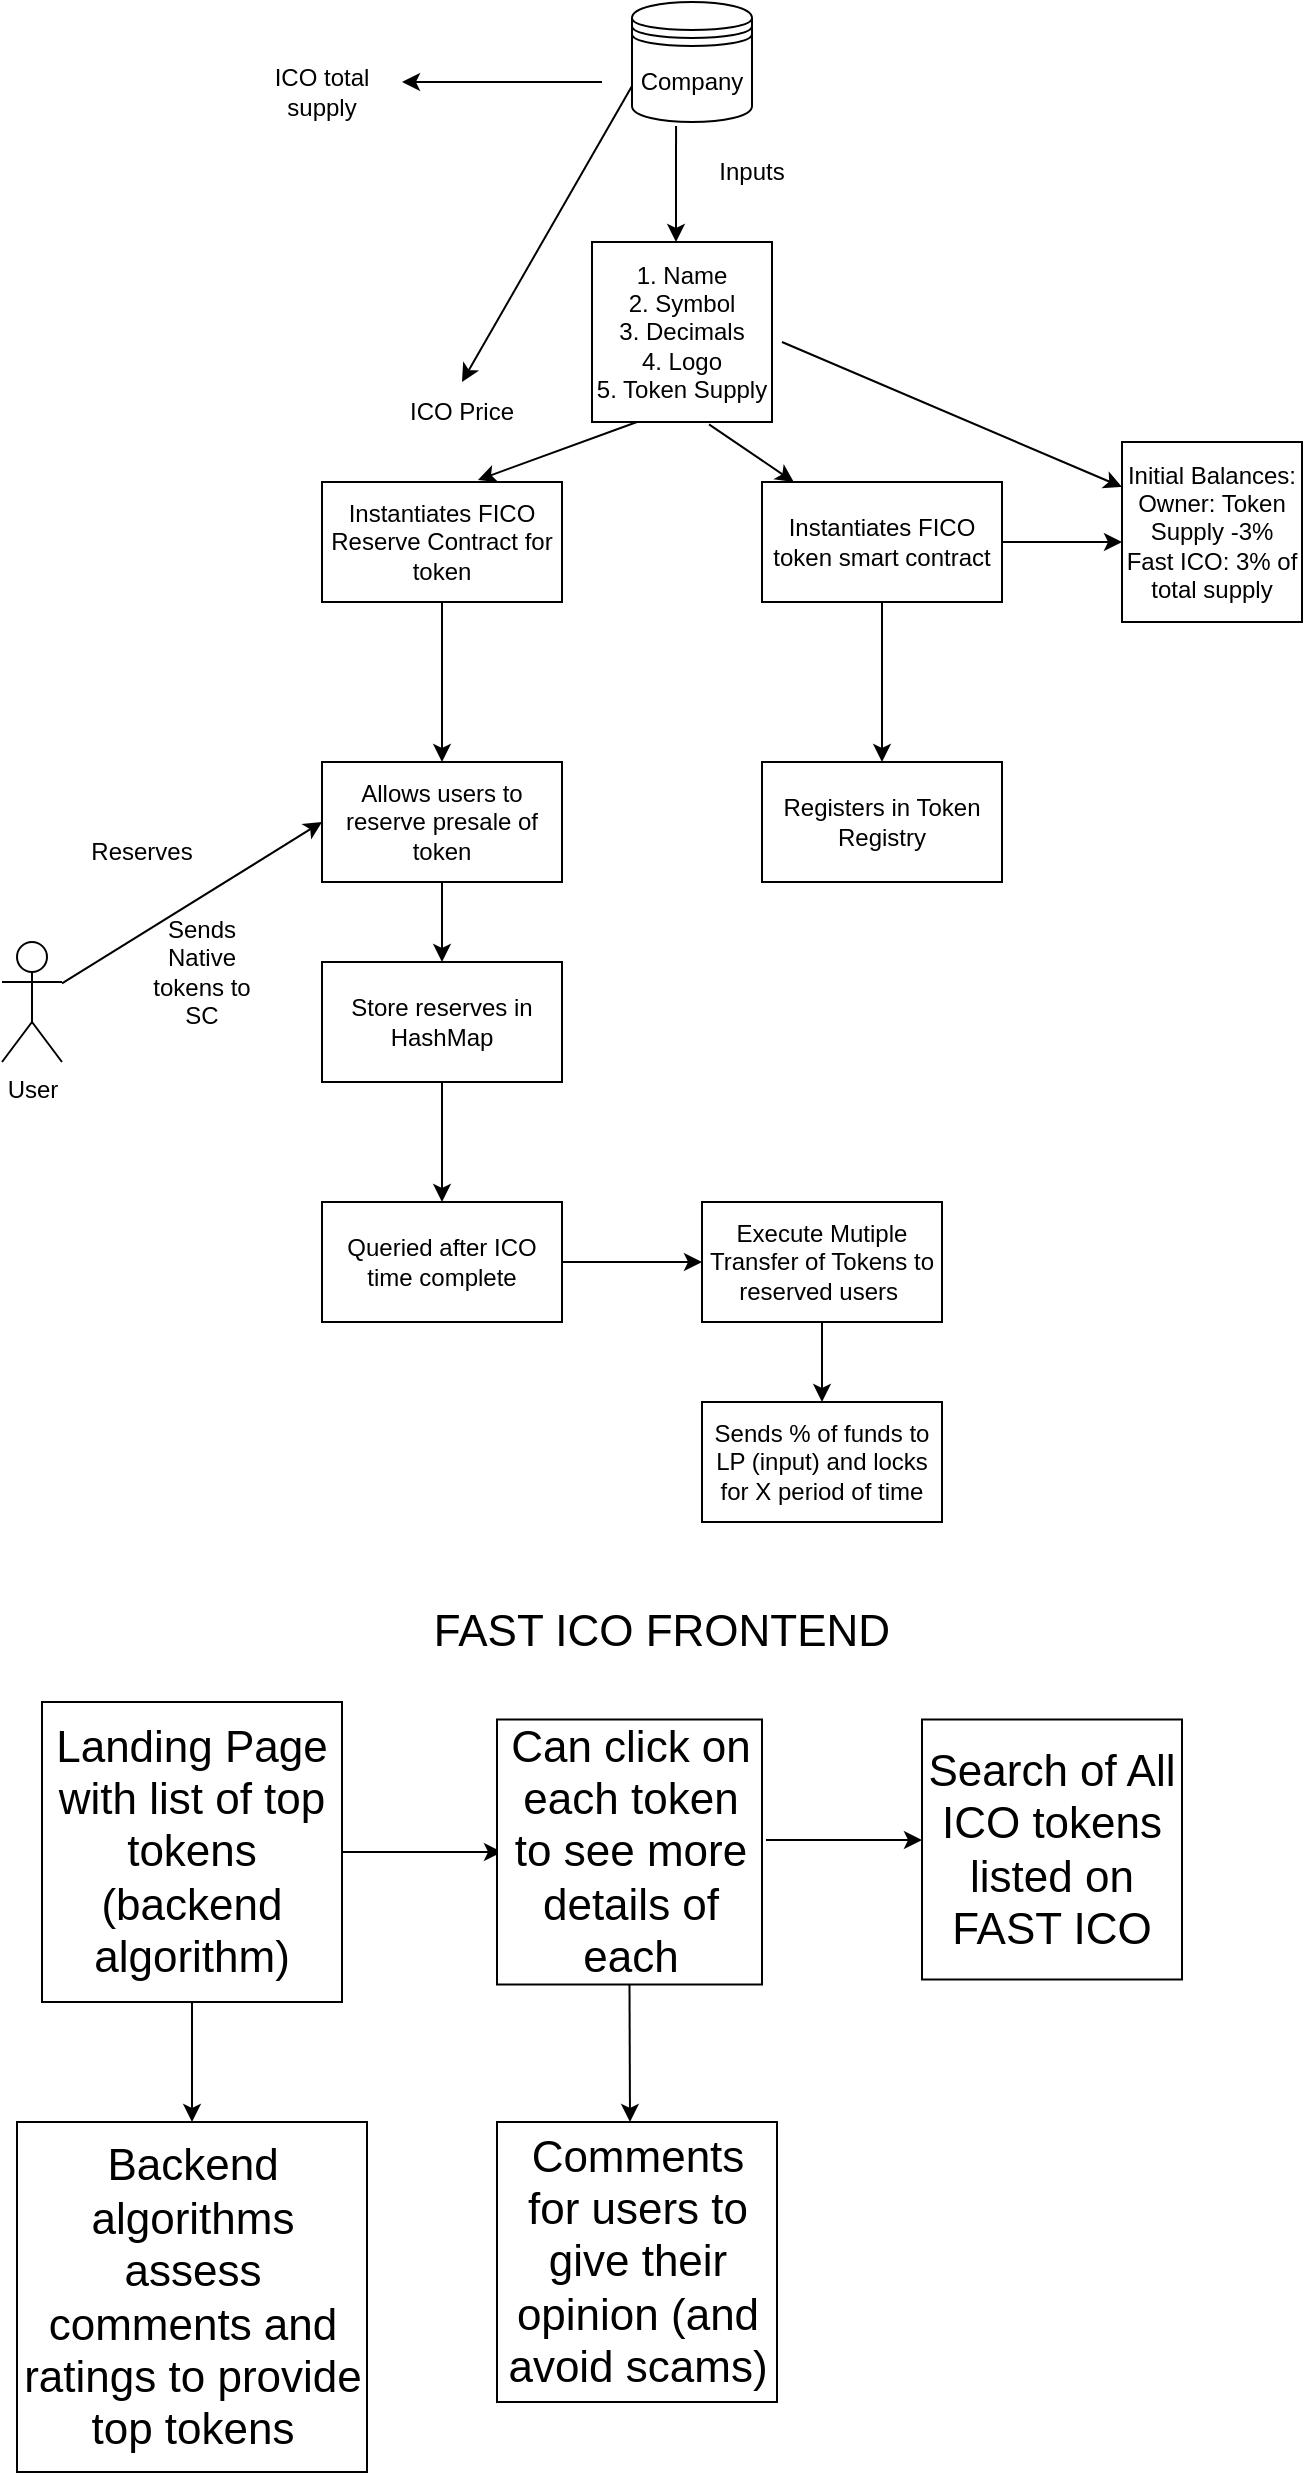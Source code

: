 <mxfile version="16.5.6" type="github">
  <diagram id="BNxvY86upk_4Lp0FqjYM" name="Page-1">
    <mxGraphModel dx="946" dy="614" grid="1" gridSize="10" guides="1" tooltips="1" connect="1" arrows="1" fold="1" page="1" pageScale="1" pageWidth="850" pageHeight="1100" math="0" shadow="0">
      <root>
        <mxCell id="0" />
        <mxCell id="1" parent="0" />
        <mxCell id="Gw_KIUM0eiE-TZq2ubpY-1" value="Company" style="shape=datastore;whiteSpace=wrap;html=1;" vertex="1" parent="1">
          <mxGeometry x="395" y="40" width="60" height="60" as="geometry" />
        </mxCell>
        <mxCell id="Gw_KIUM0eiE-TZq2ubpY-2" value="" style="endArrow=classic;html=1;rounded=0;exitX=0.367;exitY=1.033;exitDx=0;exitDy=0;exitPerimeter=0;" edge="1" parent="1" source="Gw_KIUM0eiE-TZq2ubpY-1">
          <mxGeometry width="50" height="50" relative="1" as="geometry">
            <mxPoint x="440" y="170" as="sourcePoint" />
            <mxPoint x="417" y="160" as="targetPoint" />
          </mxGeometry>
        </mxCell>
        <mxCell id="Gw_KIUM0eiE-TZq2ubpY-3" value="Inputs" style="text;html=1;strokeColor=none;fillColor=none;align=center;verticalAlign=middle;whiteSpace=wrap;rounded=0;" vertex="1" parent="1">
          <mxGeometry x="425" y="110" width="60" height="30" as="geometry" />
        </mxCell>
        <mxCell id="Gw_KIUM0eiE-TZq2ubpY-4" value="1. Name&lt;br&gt;2. Symbol&lt;br&gt;3. Decimals&lt;br&gt;4. Logo&lt;br&gt;5. Token Supply" style="whiteSpace=wrap;html=1;aspect=fixed;" vertex="1" parent="1">
          <mxGeometry x="375" y="160" width="90" height="90" as="geometry" />
        </mxCell>
        <mxCell id="Gw_KIUM0eiE-TZq2ubpY-7" value="" style="endArrow=classic;html=1;rounded=0;exitX=0.65;exitY=1.013;exitDx=0;exitDy=0;exitPerimeter=0;" edge="1" parent="1" source="Gw_KIUM0eiE-TZq2ubpY-4" target="Gw_KIUM0eiE-TZq2ubpY-8">
          <mxGeometry width="50" height="50" relative="1" as="geometry">
            <mxPoint x="430" y="320" as="sourcePoint" />
            <mxPoint x="480" y="280" as="targetPoint" />
          </mxGeometry>
        </mxCell>
        <mxCell id="Gw_KIUM0eiE-TZq2ubpY-8" value="Instantiates FICO token smart contract" style="rounded=0;whiteSpace=wrap;html=1;" vertex="1" parent="1">
          <mxGeometry x="460" y="280" width="120" height="60" as="geometry" />
        </mxCell>
        <mxCell id="Gw_KIUM0eiE-TZq2ubpY-9" value="" style="endArrow=classic;html=1;rounded=0;exitX=0.5;exitY=1;exitDx=0;exitDy=0;" edge="1" parent="1" source="Gw_KIUM0eiE-TZq2ubpY-8">
          <mxGeometry width="50" height="50" relative="1" as="geometry">
            <mxPoint x="500" y="450" as="sourcePoint" />
            <mxPoint x="520" y="420" as="targetPoint" />
          </mxGeometry>
        </mxCell>
        <mxCell id="Gw_KIUM0eiE-TZq2ubpY-10" value="Registers in Token Registry" style="rounded=0;whiteSpace=wrap;html=1;" vertex="1" parent="1">
          <mxGeometry x="460" y="420" width="120" height="60" as="geometry" />
        </mxCell>
        <mxCell id="Gw_KIUM0eiE-TZq2ubpY-11" value="" style="endArrow=classic;html=1;rounded=0;exitX=0.25;exitY=1;exitDx=0;exitDy=0;entryX=0.65;entryY=-0.017;entryDx=0;entryDy=0;entryPerimeter=0;" edge="1" parent="1" source="Gw_KIUM0eiE-TZq2ubpY-4" target="Gw_KIUM0eiE-TZq2ubpY-12">
          <mxGeometry width="50" height="50" relative="1" as="geometry">
            <mxPoint x="330" y="350" as="sourcePoint" />
            <mxPoint x="340" y="290" as="targetPoint" />
          </mxGeometry>
        </mxCell>
        <mxCell id="Gw_KIUM0eiE-TZq2ubpY-12" value="Instantiates FICO Reserve Contract for token" style="rounded=0;whiteSpace=wrap;html=1;" vertex="1" parent="1">
          <mxGeometry x="240" y="280" width="120" height="60" as="geometry" />
        </mxCell>
        <mxCell id="Gw_KIUM0eiE-TZq2ubpY-13" value="" style="endArrow=classic;html=1;rounded=0;exitX=0.5;exitY=1;exitDx=0;exitDy=0;" edge="1" parent="1" source="Gw_KIUM0eiE-TZq2ubpY-12">
          <mxGeometry width="50" height="50" relative="1" as="geometry">
            <mxPoint x="260" y="450" as="sourcePoint" />
            <mxPoint x="300" y="420" as="targetPoint" />
          </mxGeometry>
        </mxCell>
        <mxCell id="Gw_KIUM0eiE-TZq2ubpY-14" value="Allows users to reserve presale of token" style="rounded=0;whiteSpace=wrap;html=1;" vertex="1" parent="1">
          <mxGeometry x="240" y="420" width="120" height="60" as="geometry" />
        </mxCell>
        <mxCell id="Gw_KIUM0eiE-TZq2ubpY-15" value="" style="endArrow=classic;html=1;rounded=0;exitX=1;exitY=0.5;exitDx=0;exitDy=0;" edge="1" parent="1" source="Gw_KIUM0eiE-TZq2ubpY-8">
          <mxGeometry width="50" height="50" relative="1" as="geometry">
            <mxPoint x="630" y="330" as="sourcePoint" />
            <mxPoint x="640" y="310" as="targetPoint" />
          </mxGeometry>
        </mxCell>
        <mxCell id="Gw_KIUM0eiE-TZq2ubpY-16" value="Initial Balances: Owner: Token Supply -3%&lt;br&gt;Fast ICO: 3% of total supply" style="whiteSpace=wrap;html=1;aspect=fixed;" vertex="1" parent="1">
          <mxGeometry x="640" y="260" width="90" height="90" as="geometry" />
        </mxCell>
        <mxCell id="Gw_KIUM0eiE-TZq2ubpY-17" value="" style="endArrow=classic;html=1;rounded=0;entryX=0;entryY=0.25;entryDx=0;entryDy=0;" edge="1" parent="1" target="Gw_KIUM0eiE-TZq2ubpY-16">
          <mxGeometry width="50" height="50" relative="1" as="geometry">
            <mxPoint x="470" y="210" as="sourcePoint" />
            <mxPoint x="505" y="150" as="targetPoint" />
          </mxGeometry>
        </mxCell>
        <mxCell id="Gw_KIUM0eiE-TZq2ubpY-18" value="User" style="shape=umlActor;verticalLabelPosition=bottom;verticalAlign=top;html=1;outlineConnect=0;" vertex="1" parent="1">
          <mxGeometry x="80" y="510" width="30" height="60" as="geometry" />
        </mxCell>
        <mxCell id="Gw_KIUM0eiE-TZq2ubpY-20" value="" style="endArrow=classic;html=1;rounded=0;entryX=0;entryY=0.5;entryDx=0;entryDy=0;" edge="1" parent="1" source="Gw_KIUM0eiE-TZq2ubpY-18" target="Gw_KIUM0eiE-TZq2ubpY-14">
          <mxGeometry width="50" height="50" relative="1" as="geometry">
            <mxPoint x="120" y="570" as="sourcePoint" />
            <mxPoint x="170" y="520" as="targetPoint" />
          </mxGeometry>
        </mxCell>
        <mxCell id="Gw_KIUM0eiE-TZq2ubpY-21" value="Reserves" style="text;html=1;strokeColor=none;fillColor=none;align=center;verticalAlign=middle;whiteSpace=wrap;rounded=0;" vertex="1" parent="1">
          <mxGeometry x="120" y="450" width="60" height="30" as="geometry" />
        </mxCell>
        <mxCell id="Gw_KIUM0eiE-TZq2ubpY-22" value="ICO Price" style="text;html=1;strokeColor=none;fillColor=none;align=center;verticalAlign=middle;whiteSpace=wrap;rounded=0;" vertex="1" parent="1">
          <mxGeometry x="280" y="230" width="60" height="30" as="geometry" />
        </mxCell>
        <mxCell id="Gw_KIUM0eiE-TZq2ubpY-23" value="Sends Native tokens to SC" style="text;html=1;strokeColor=none;fillColor=none;align=center;verticalAlign=middle;whiteSpace=wrap;rounded=0;" vertex="1" parent="1">
          <mxGeometry x="150" y="510" width="60" height="30" as="geometry" />
        </mxCell>
        <mxCell id="Gw_KIUM0eiE-TZq2ubpY-24" value="" style="endArrow=classic;html=1;rounded=0;exitX=0.5;exitY=1;exitDx=0;exitDy=0;" edge="1" parent="1" source="Gw_KIUM0eiE-TZq2ubpY-14">
          <mxGeometry width="50" height="50" relative="1" as="geometry">
            <mxPoint x="310" y="540" as="sourcePoint" />
            <mxPoint x="300" y="520" as="targetPoint" />
          </mxGeometry>
        </mxCell>
        <mxCell id="Gw_KIUM0eiE-TZq2ubpY-25" value="Store reserves in HashMap" style="rounded=0;whiteSpace=wrap;html=1;" vertex="1" parent="1">
          <mxGeometry x="240" y="520" width="120" height="60" as="geometry" />
        </mxCell>
        <mxCell id="Gw_KIUM0eiE-TZq2ubpY-26" value="" style="endArrow=classic;html=1;rounded=0;exitX=0;exitY=0.7;exitDx=0;exitDy=0;entryX=0.5;entryY=0;entryDx=0;entryDy=0;" edge="1" parent="1" source="Gw_KIUM0eiE-TZq2ubpY-1" target="Gw_KIUM0eiE-TZq2ubpY-22">
          <mxGeometry width="50" height="50" relative="1" as="geometry">
            <mxPoint x="300" y="140" as="sourcePoint" />
            <mxPoint x="350" y="90" as="targetPoint" />
          </mxGeometry>
        </mxCell>
        <mxCell id="Gw_KIUM0eiE-TZq2ubpY-28" value="" style="endArrow=classic;html=1;rounded=0;exitX=0.5;exitY=1;exitDx=0;exitDy=0;" edge="1" parent="1" source="Gw_KIUM0eiE-TZq2ubpY-25">
          <mxGeometry width="50" height="50" relative="1" as="geometry">
            <mxPoint x="330" y="650" as="sourcePoint" />
            <mxPoint x="300" y="640" as="targetPoint" />
          </mxGeometry>
        </mxCell>
        <mxCell id="Gw_KIUM0eiE-TZq2ubpY-33" value="Queried after ICO time complete&lt;br&gt;" style="rounded=0;whiteSpace=wrap;html=1;" vertex="1" parent="1">
          <mxGeometry x="240" y="640" width="120" height="60" as="geometry" />
        </mxCell>
        <mxCell id="Gw_KIUM0eiE-TZq2ubpY-34" value="" style="endArrow=classic;html=1;rounded=0;exitX=1;exitY=0.5;exitDx=0;exitDy=0;" edge="1" parent="1" source="Gw_KIUM0eiE-TZq2ubpY-33">
          <mxGeometry width="50" height="50" relative="1" as="geometry">
            <mxPoint x="380" y="690" as="sourcePoint" />
            <mxPoint x="430" y="670" as="targetPoint" />
          </mxGeometry>
        </mxCell>
        <mxCell id="Gw_KIUM0eiE-TZq2ubpY-35" value="Execute Mutiple Transfer of Tokens to reserved users&amp;nbsp;" style="rounded=0;whiteSpace=wrap;html=1;" vertex="1" parent="1">
          <mxGeometry x="430" y="640" width="120" height="60" as="geometry" />
        </mxCell>
        <mxCell id="Gw_KIUM0eiE-TZq2ubpY-36" value="" style="endArrow=classic;html=1;rounded=0;" edge="1" parent="1">
          <mxGeometry width="50" height="50" relative="1" as="geometry">
            <mxPoint x="380" y="80" as="sourcePoint" />
            <mxPoint x="280" y="80" as="targetPoint" />
          </mxGeometry>
        </mxCell>
        <mxCell id="Gw_KIUM0eiE-TZq2ubpY-37" value="ICO total supply" style="text;html=1;strokeColor=none;fillColor=none;align=center;verticalAlign=middle;whiteSpace=wrap;rounded=0;" vertex="1" parent="1">
          <mxGeometry x="210" y="70" width="60" height="30" as="geometry" />
        </mxCell>
        <mxCell id="Gw_KIUM0eiE-TZq2ubpY-39" value="" style="endArrow=classic;html=1;rounded=0;exitX=0.5;exitY=1;exitDx=0;exitDy=0;" edge="1" parent="1" source="Gw_KIUM0eiE-TZq2ubpY-35">
          <mxGeometry width="50" height="50" relative="1" as="geometry">
            <mxPoint x="460" y="770" as="sourcePoint" />
            <mxPoint x="490" y="740" as="targetPoint" />
          </mxGeometry>
        </mxCell>
        <mxCell id="Gw_KIUM0eiE-TZq2ubpY-40" value="Sends % of funds to LP (input) and locks for X period of time" style="rounded=0;whiteSpace=wrap;html=1;" vertex="1" parent="1">
          <mxGeometry x="430" y="740" width="120" height="60" as="geometry" />
        </mxCell>
        <mxCell id="Gw_KIUM0eiE-TZq2ubpY-41" value="&lt;font style=&quot;font-size: 22px&quot;&gt;FAST ICO FRONTEND&lt;/font&gt;" style="text;html=1;strokeColor=none;fillColor=none;align=center;verticalAlign=middle;whiteSpace=wrap;rounded=0;" vertex="1" parent="1">
          <mxGeometry x="270" y="840" width="280" height="30" as="geometry" />
        </mxCell>
        <mxCell id="Gw_KIUM0eiE-TZq2ubpY-42" value="Landing Page with list of top tokens (backend algorithm)" style="whiteSpace=wrap;html=1;aspect=fixed;fontSize=22;" vertex="1" parent="1">
          <mxGeometry x="100" y="890" width="150" height="150" as="geometry" />
        </mxCell>
        <mxCell id="Gw_KIUM0eiE-TZq2ubpY-43" value="" style="endArrow=classic;html=1;rounded=0;fontSize=22;exitX=1;exitY=0.5;exitDx=0;exitDy=0;" edge="1" parent="1" source="Gw_KIUM0eiE-TZq2ubpY-42">
          <mxGeometry width="50" height="50" relative="1" as="geometry">
            <mxPoint x="280" y="990" as="sourcePoint" />
            <mxPoint x="330" y="965" as="targetPoint" />
          </mxGeometry>
        </mxCell>
        <mxCell id="Gw_KIUM0eiE-TZq2ubpY-44" value="Can click on each token to see more details of each" style="whiteSpace=wrap;html=1;aspect=fixed;fontSize=22;" vertex="1" parent="1">
          <mxGeometry x="327.5" y="898.75" width="132.5" height="132.5" as="geometry" />
        </mxCell>
        <mxCell id="Gw_KIUM0eiE-TZq2ubpY-45" value="" style="endArrow=classic;html=1;rounded=0;fontSize=22;exitX=0.5;exitY=1;exitDx=0;exitDy=0;" edge="1" parent="1" source="Gw_KIUM0eiE-TZq2ubpY-44">
          <mxGeometry width="50" height="50" relative="1" as="geometry">
            <mxPoint x="380" y="1100" as="sourcePoint" />
            <mxPoint x="394" y="1100" as="targetPoint" />
          </mxGeometry>
        </mxCell>
        <mxCell id="Gw_KIUM0eiE-TZq2ubpY-46" value="Comments for users to give their opinion (and avoid scams)" style="whiteSpace=wrap;html=1;aspect=fixed;fontSize=22;" vertex="1" parent="1">
          <mxGeometry x="327.5" y="1100" width="140" height="140" as="geometry" />
        </mxCell>
        <mxCell id="Gw_KIUM0eiE-TZq2ubpY-48" value="" style="endArrow=classic;html=1;rounded=0;fontSize=22;exitX=0.5;exitY=1;exitDx=0;exitDy=0;" edge="1" parent="1" source="Gw_KIUM0eiE-TZq2ubpY-42">
          <mxGeometry width="50" height="50" relative="1" as="geometry">
            <mxPoint x="160" y="1120" as="sourcePoint" />
            <mxPoint x="175" y="1100" as="targetPoint" />
          </mxGeometry>
        </mxCell>
        <mxCell id="Gw_KIUM0eiE-TZq2ubpY-49" value="Backend algorithms assess comments and ratings to provide top tokens" style="whiteSpace=wrap;html=1;aspect=fixed;fontSize=22;" vertex="1" parent="1">
          <mxGeometry x="87.5" y="1100" width="175" height="175" as="geometry" />
        </mxCell>
        <mxCell id="Gw_KIUM0eiE-TZq2ubpY-50" value="" style="endArrow=classic;html=1;rounded=0;fontSize=22;exitX=1.015;exitY=0.455;exitDx=0;exitDy=0;exitPerimeter=0;" edge="1" parent="1" source="Gw_KIUM0eiE-TZq2ubpY-44">
          <mxGeometry width="50" height="50" relative="1" as="geometry">
            <mxPoint x="490" y="980" as="sourcePoint" />
            <mxPoint x="540" y="959" as="targetPoint" />
          </mxGeometry>
        </mxCell>
        <mxCell id="Gw_KIUM0eiE-TZq2ubpY-51" value="Search of All ICO tokens listed on FAST ICO" style="whiteSpace=wrap;html=1;aspect=fixed;fontSize=22;" vertex="1" parent="1">
          <mxGeometry x="540" y="898.75" width="130" height="130" as="geometry" />
        </mxCell>
      </root>
    </mxGraphModel>
  </diagram>
</mxfile>
